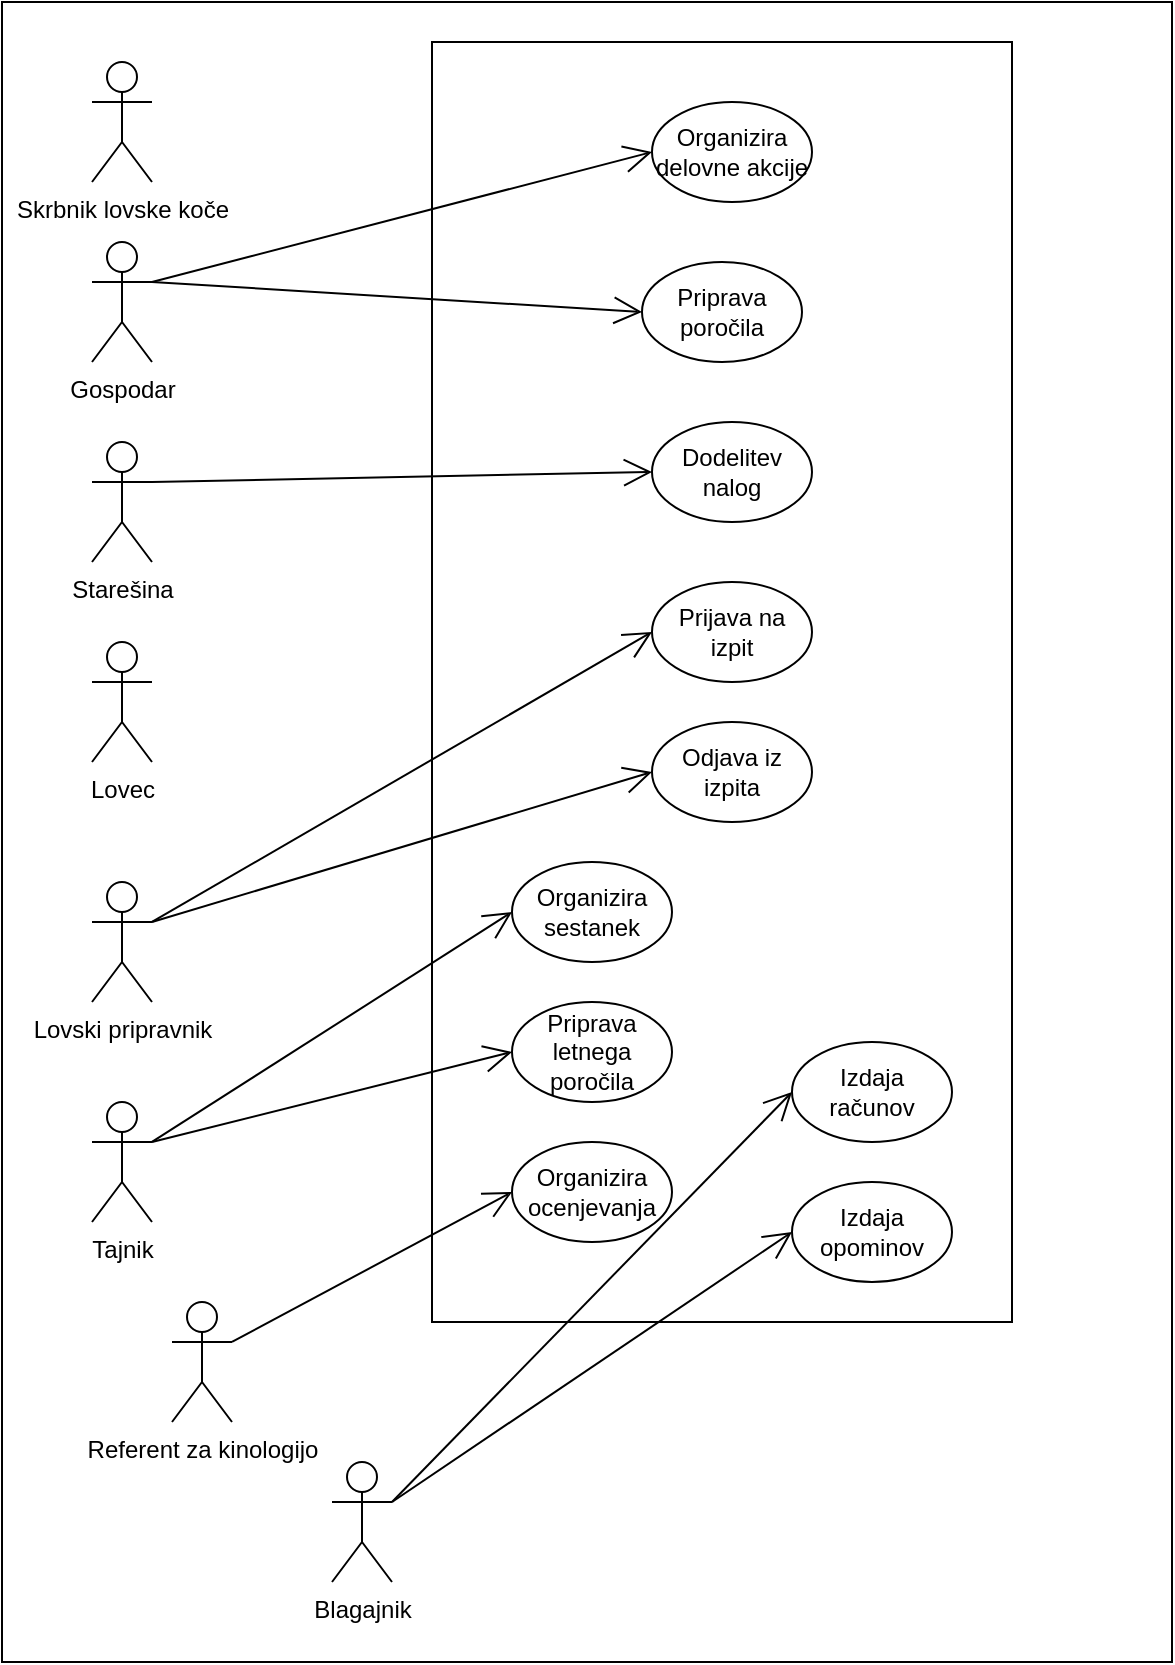 <mxfile version="26.0.11">
  <diagram name="Page-1" id="2UNvsamAtXkvpeoabVTz">
    <mxGraphModel dx="1354" dy="600" grid="1" gridSize="10" guides="1" tooltips="1" connect="1" arrows="1" fold="1" page="1" pageScale="1" pageWidth="827" pageHeight="1169" math="0" shadow="0">
      <root>
        <mxCell id="0" />
        <mxCell id="1" parent="0" />
        <mxCell id="CcqfQQ6SJglIgXMdYJSf-1" value="" style="rounded=0;whiteSpace=wrap;html=1;" parent="1" vertex="1">
          <mxGeometry x="75" width="585" height="830" as="geometry" />
        </mxCell>
        <mxCell id="YPTXHM-Q3TTYOSHRhetE-1" value="" style="rounded=0;whiteSpace=wrap;html=1;" parent="1" vertex="1">
          <mxGeometry x="290" y="20" width="290" height="640" as="geometry" />
        </mxCell>
        <mxCell id="YPTXHM-Q3TTYOSHRhetE-3" value="Lovec" style="shape=umlActor;verticalLabelPosition=bottom;verticalAlign=top;html=1;outlineConnect=0;" parent="1" vertex="1">
          <mxGeometry x="120" y="320" width="30" height="60" as="geometry" />
        </mxCell>
        <mxCell id="YPTXHM-Q3TTYOSHRhetE-4" value="Lovski pripravnik" style="shape=umlActor;verticalLabelPosition=bottom;verticalAlign=top;html=1;outlineConnect=0;" parent="1" vertex="1">
          <mxGeometry x="120" y="440" width="30" height="60" as="geometry" />
        </mxCell>
        <mxCell id="YPTXHM-Q3TTYOSHRhetE-5" value="Starešina" style="shape=umlActor;verticalLabelPosition=bottom;verticalAlign=top;html=1;outlineConnect=0;" parent="1" vertex="1">
          <mxGeometry x="120" y="220" width="30" height="60" as="geometry" />
        </mxCell>
        <mxCell id="YPTXHM-Q3TTYOSHRhetE-7" value="Gospodar" style="shape=umlActor;verticalLabelPosition=bottom;verticalAlign=top;html=1;outlineConnect=0;" parent="1" vertex="1">
          <mxGeometry x="120" y="120" width="30" height="60" as="geometry" />
        </mxCell>
        <mxCell id="YPTXHM-Q3TTYOSHRhetE-8" value="Skrbnik lovske koče" style="shape=umlActor;verticalLabelPosition=bottom;verticalAlign=top;html=1;outlineConnect=0;" parent="1" vertex="1">
          <mxGeometry x="120" y="30" width="30" height="60" as="geometry" />
        </mxCell>
        <mxCell id="YPTXHM-Q3TTYOSHRhetE-9" value="Tajnik" style="shape=umlActor;verticalLabelPosition=bottom;verticalAlign=top;html=1;outlineConnect=0;" parent="1" vertex="1">
          <mxGeometry x="120" y="550" width="30" height="60" as="geometry" />
        </mxCell>
        <mxCell id="YPTXHM-Q3TTYOSHRhetE-10" value="Prijava na izpit&lt;span style=&quot;color: rgba(0, 0, 0, 0); font-family: monospace; font-size: 0px; text-align: start; text-wrap-mode: nowrap;&quot;&gt;%3CmxGraphModel%3E%3Croot%3E%3CmxCell%20id%3D%220%22%2F%3E%3CmxCell%20id%3D%221%22%20parent%3D%220%22%2F%3E%3CmxCell%20id%3D%222%22%20value%3D%22Prijava%22%20style%3D%22ellipse%3BwhiteSpace%3Dwrap%3Bhtml%3D1%3B%22%20vertex%3D%221%22%20parent%3D%221%22%3E%3CmxGeometry%20x%3D%22340%22%20y%3D%22190%22%20width%3D%2280%22%20height%3D%2250%22%20as%3D%22geometry%22%2F%3E%3C%2FmxCell%3E%3C%2Froot%3E%3C%2FmxGraphModel%3E&lt;/span&gt;" style="ellipse;whiteSpace=wrap;html=1;" parent="1" vertex="1">
          <mxGeometry x="400" y="290" width="80" height="50" as="geometry" />
        </mxCell>
        <mxCell id="YPTXHM-Q3TTYOSHRhetE-11" value="Odjava iz izpita" style="ellipse;whiteSpace=wrap;html=1;" parent="1" vertex="1">
          <mxGeometry x="400" y="360" width="80" height="50" as="geometry" />
        </mxCell>
        <mxCell id="YPTXHM-Q3TTYOSHRhetE-12" value="" style="endArrow=open;endFill=1;endSize=12;html=1;rounded=0;exitX=1;exitY=0.333;exitDx=0;exitDy=0;exitPerimeter=0;entryX=0;entryY=0.5;entryDx=0;entryDy=0;" parent="1" source="YPTXHM-Q3TTYOSHRhetE-4" target="YPTXHM-Q3TTYOSHRhetE-10" edge="1">
          <mxGeometry width="160" relative="1" as="geometry">
            <mxPoint x="330" y="350" as="sourcePoint" />
            <mxPoint x="490" y="350" as="targetPoint" />
          </mxGeometry>
        </mxCell>
        <mxCell id="YPTXHM-Q3TTYOSHRhetE-13" value="" style="endArrow=open;endFill=1;endSize=12;html=1;rounded=0;exitX=1;exitY=0.333;exitDx=0;exitDy=0;exitPerimeter=0;entryX=0;entryY=0.5;entryDx=0;entryDy=0;" parent="1" source="YPTXHM-Q3TTYOSHRhetE-4" target="YPTXHM-Q3TTYOSHRhetE-11" edge="1">
          <mxGeometry width="160" relative="1" as="geometry">
            <mxPoint x="150" y="550" as="sourcePoint" />
            <mxPoint x="310" y="515" as="targetPoint" />
          </mxGeometry>
        </mxCell>
        <mxCell id="YPTXHM-Q3TTYOSHRhetE-14" value="Referent za kinologijo" style="shape=umlActor;verticalLabelPosition=bottom;verticalAlign=top;html=1;outlineConnect=0;" parent="1" vertex="1">
          <mxGeometry x="160" y="650" width="30" height="60" as="geometry" />
        </mxCell>
        <mxCell id="YPTXHM-Q3TTYOSHRhetE-16" value="Organizira sestanek" style="ellipse;whiteSpace=wrap;html=1;" parent="1" vertex="1">
          <mxGeometry x="330" y="430" width="80" height="50" as="geometry" />
        </mxCell>
        <mxCell id="YPTXHM-Q3TTYOSHRhetE-17" value="" style="endArrow=open;endFill=1;endSize=12;html=1;rounded=0;exitX=1;exitY=0.333;exitDx=0;exitDy=0;exitPerimeter=0;entryX=0;entryY=0.5;entryDx=0;entryDy=0;" parent="1" source="YPTXHM-Q3TTYOSHRhetE-9" target="YPTXHM-Q3TTYOSHRhetE-16" edge="1">
          <mxGeometry width="160" relative="1" as="geometry">
            <mxPoint x="160" y="585" as="sourcePoint" />
            <mxPoint x="320" y="640" as="targetPoint" />
          </mxGeometry>
        </mxCell>
        <mxCell id="YPTXHM-Q3TTYOSHRhetE-20" value="Organizira ocenjevanja" style="ellipse;whiteSpace=wrap;html=1;" parent="1" vertex="1">
          <mxGeometry x="330" y="570" width="80" height="50" as="geometry" />
        </mxCell>
        <mxCell id="YPTXHM-Q3TTYOSHRhetE-21" value="" style="endArrow=open;endFill=1;endSize=12;html=1;rounded=0;exitX=1;exitY=0.333;exitDx=0;exitDy=0;exitPerimeter=0;entryX=0;entryY=0.5;entryDx=0;entryDy=0;" parent="1" source="YPTXHM-Q3TTYOSHRhetE-14" target="YPTXHM-Q3TTYOSHRhetE-20" edge="1">
          <mxGeometry width="160" relative="1" as="geometry">
            <mxPoint x="190" y="650" as="sourcePoint" />
            <mxPoint x="350" y="625" as="targetPoint" />
          </mxGeometry>
        </mxCell>
        <mxCell id="YPTXHM-Q3TTYOSHRhetE-22" value="Organizira delovne&lt;span style=&quot;color: rgba(0, 0, 0, 0); font-family: monospace; font-size: 0px; text-align: start; text-wrap-mode: nowrap;&quot;&gt;%3CmxGraphModel%3E%3Croot%3E%3CmxCell%20id%3D%220%22%2F%3E%3CmxCell%20id%3D%221%22%20parent%3D%220%22%2F%3E%3CmxCell%20id%3D%222%22%20value%3D%22Prijava%20na%20izpit%26lt%3Bspan%20style%3D%26quot%3Bcolor%3A%20rgba(0%2C%200%2C%200%2C%200)%3B%20font-family%3A%20monospace%3B%20font-size%3A%200px%3B%20text-align%3A%20start%3B%20text-wrap-mode%3A%20nowrap%3B%26quot%3B%26gt%3B%253CmxGraphModel%253E%253Croot%253E%253CmxCell%2520id%253D%25220%2522%252F%253E%253CmxCell%2520id%253D%25221%2522%2520parent%253D%25220%2522%252F%253E%253CmxCell%2520id%253D%25222%2522%2520value%253D%2522Prijava%2522%2520style%253D%2522ellipse%253BwhiteSpace%253Dwrap%253Bhtml%253D1%253B%2522%2520vertex%253D%25221%2522%2520parent%253D%25221%2522%253E%253CmxGeometry%2520x%253D%2522340%2522%2520y%253D%2522190%2522%2520width%253D%252280%2522%2520height%253D%252250%2522%2520as%253D%2522geometry%2522%252F%253E%253C%252FmxCell%253E%253C%252Froot%253E%253C%252FmxGraphModel%253E%26lt%3B%2Fspan%26gt%3B%22%20style%3D%22ellipse%3BwhiteSpace%3Dwrap%3Bhtml%3D1%3B%22%20vertex%3D%221%22%20parent%3D%221%22%3E%3CmxGeometry%20x%3D%22310%22%20y%3D%22400%22%20width%3D%2280%22%20height%3D%2250%22%20as%3D%22geometry%22%2F%3E%3C%2FmxCell%3E%3C%2Froot%3E%3C%2FmxGraphM&lt;/span&gt;&amp;nbsp;akcije&lt;span style=&quot;color: rgba(0, 0, 0, 0); font-family: monospace; font-size: 0px; text-align: start; text-wrap-mode: nowrap;&quot;&gt;%3CmxGraphModel%3E%3Croot%3E%3CmxCell%20id%3D%220%22%2F%3E%3CmxCell%20id%3D%221%22%20parent%3D%220%22%2F%3E%3CmxCell%20id%3D%222%22%20value%3D%22Prijava%20na%20izpit%26lt%3Bspan%20style%3D%26quot%3Bcolor%3A%20rgba(0%2C%200%2C%200%2C%200)%3B%20font-family%3A%20monospace%3B%20font-size%3A%200px%3B%20text-align%3A%20start%3B%20text-wrap-mode%3A%20nowrap%3B%26quot%3B%26gt%3B%253CmxGraphModel%253E%253Croot%253E%253CmxCell%2520id%253D%25220%2522%252F%253E%253CmxCell%2520id%253D%25221%2522%2520parent%253D%25220%2522%252F%253E%253CmxCell%2520id%253D%25222%2522%2520value%253D%2522Prijava%2522%2520style%253D%2522ellipse%253BwhiteSpace%253Dwrap%253Bhtml%253D1%253B%2522%2520vertex%253D%25221%2522%2520parent%253D%25221%2522%253E%253CmxGeometry%2520x%253D%2522340%2522%2520y%253D%2522190%2522%2520width%253D%252280%2522%2520height%253D%252250%2522%2520as%253D%2522geometry%2522%252F%253E%253C%252FmxCell%253E%253C%252Froot%253E%253C%252FmxGraphModel%253E%26lt%3B%2Fspan%26gt%3B%22%20style%3D%22ellipse%3BwhiteSpace%3Dwrap%3Bhtml%3D1%3B%22%20vertex%3D%221%22%20parent%3D%221%22%3E%3CmxGeometry%20x%3D%22310%22%20y%3D%22400%22%20width%3D%2280%22%20height%3D%2250%22%20as%3D%22geometry%22%2F%3E%3C%2FmxCell%3E%3C%2Froot%3E%3C%2FmxGraphModel%3E&lt;/span&gt;" style="ellipse;whiteSpace=wrap;html=1;" parent="1" vertex="1">
          <mxGeometry x="400" y="50" width="80" height="50" as="geometry" />
        </mxCell>
        <mxCell id="YPTXHM-Q3TTYOSHRhetE-23" value="Priprava poročila" style="ellipse;whiteSpace=wrap;html=1;" parent="1" vertex="1">
          <mxGeometry x="395" y="130" width="80" height="50" as="geometry" />
        </mxCell>
        <mxCell id="YPTXHM-Q3TTYOSHRhetE-24" value="Blagajnik" style="shape=umlActor;verticalLabelPosition=bottom;verticalAlign=top;html=1;outlineConnect=0;" parent="1" vertex="1">
          <mxGeometry x="240" y="730" width="30" height="60" as="geometry" />
        </mxCell>
        <mxCell id="YPTXHM-Q3TTYOSHRhetE-25" value="Izdaja računov" style="ellipse;whiteSpace=wrap;html=1;" parent="1" vertex="1">
          <mxGeometry x="470" y="520" width="80" height="50" as="geometry" />
        </mxCell>
        <mxCell id="YPTXHM-Q3TTYOSHRhetE-26" value="Izdaja opominov" style="ellipse;whiteSpace=wrap;html=1;" parent="1" vertex="1">
          <mxGeometry x="470" y="590" width="80" height="50" as="geometry" />
        </mxCell>
        <mxCell id="YPTXHM-Q3TTYOSHRhetE-27" value="" style="endArrow=open;endFill=1;endSize=12;html=1;rounded=0;exitX=1;exitY=0.333;exitDx=0;exitDy=0;exitPerimeter=0;entryX=0;entryY=0.5;entryDx=0;entryDy=0;" parent="1" source="YPTXHM-Q3TTYOSHRhetE-24" target="YPTXHM-Q3TTYOSHRhetE-25" edge="1">
          <mxGeometry width="160" relative="1" as="geometry">
            <mxPoint x="260" y="725" as="sourcePoint" />
            <mxPoint x="370" y="630" as="targetPoint" />
          </mxGeometry>
        </mxCell>
        <mxCell id="YPTXHM-Q3TTYOSHRhetE-29" value="" style="endArrow=open;endFill=1;endSize=12;html=1;rounded=0;exitX=1;exitY=0.333;exitDx=0;exitDy=0;exitPerimeter=0;entryX=0;entryY=0.5;entryDx=0;entryDy=0;" parent="1" source="YPTXHM-Q3TTYOSHRhetE-24" target="YPTXHM-Q3TTYOSHRhetE-26" edge="1">
          <mxGeometry width="160" relative="1" as="geometry">
            <mxPoint x="310" y="825" as="sourcePoint" />
            <mxPoint x="463" y="610" as="targetPoint" />
          </mxGeometry>
        </mxCell>
        <mxCell id="YPTXHM-Q3TTYOSHRhetE-30" value="" style="endArrow=open;endFill=1;endSize=12;html=1;rounded=0;exitX=1;exitY=0.333;exitDx=0;exitDy=0;exitPerimeter=0;entryX=0;entryY=0.5;entryDx=0;entryDy=0;" parent="1" source="YPTXHM-Q3TTYOSHRhetE-7" target="YPTXHM-Q3TTYOSHRhetE-22" edge="1">
          <mxGeometry width="160" relative="1" as="geometry">
            <mxPoint x="150" y="355" as="sourcePoint" />
            <mxPoint x="303" y="140" as="targetPoint" />
          </mxGeometry>
        </mxCell>
        <mxCell id="YPTXHM-Q3TTYOSHRhetE-31" value="" style="endArrow=open;endFill=1;endSize=12;html=1;rounded=0;exitX=1;exitY=0.333;exitDx=0;exitDy=0;exitPerimeter=0;entryX=0;entryY=0.5;entryDx=0;entryDy=0;" parent="1" source="YPTXHM-Q3TTYOSHRhetE-7" target="YPTXHM-Q3TTYOSHRhetE-23" edge="1">
          <mxGeometry width="160" relative="1" as="geometry">
            <mxPoint x="160" y="150" as="sourcePoint" />
            <mxPoint x="320" y="145" as="targetPoint" />
          </mxGeometry>
        </mxCell>
        <mxCell id="YPTXHM-Q3TTYOSHRhetE-32" value="Dodelitev nalog" style="ellipse;whiteSpace=wrap;html=1;" parent="1" vertex="1">
          <mxGeometry x="400" y="210" width="80" height="50" as="geometry" />
        </mxCell>
        <mxCell id="YPTXHM-Q3TTYOSHRhetE-33" value="" style="endArrow=open;endFill=1;endSize=12;html=1;rounded=0;exitX=1;exitY=0.333;exitDx=0;exitDy=0;exitPerimeter=0;entryX=0;entryY=0.5;entryDx=0;entryDy=0;" parent="1" source="YPTXHM-Q3TTYOSHRhetE-5" target="YPTXHM-Q3TTYOSHRhetE-32" edge="1">
          <mxGeometry width="160" relative="1" as="geometry">
            <mxPoint x="160" y="217.5" as="sourcePoint" />
            <mxPoint x="320" y="212.5" as="targetPoint" />
          </mxGeometry>
        </mxCell>
        <mxCell id="YPTXHM-Q3TTYOSHRhetE-34" value="Priprava letnega poročila" style="ellipse;whiteSpace=wrap;html=1;" parent="1" vertex="1">
          <mxGeometry x="330" y="500" width="80" height="50" as="geometry" />
        </mxCell>
        <mxCell id="YPTXHM-Q3TTYOSHRhetE-35" value="" style="endArrow=open;endFill=1;endSize=12;html=1;rounded=0;exitX=1;exitY=0.333;exitDx=0;exitDy=0;exitPerimeter=0;entryX=0;entryY=0.5;entryDx=0;entryDy=0;" parent="1" source="YPTXHM-Q3TTYOSHRhetE-9" target="YPTXHM-Q3TTYOSHRhetE-34" edge="1">
          <mxGeometry width="160" relative="1" as="geometry">
            <mxPoint x="160" y="580" as="sourcePoint" />
            <mxPoint x="320" y="480" as="targetPoint" />
          </mxGeometry>
        </mxCell>
      </root>
    </mxGraphModel>
  </diagram>
</mxfile>

